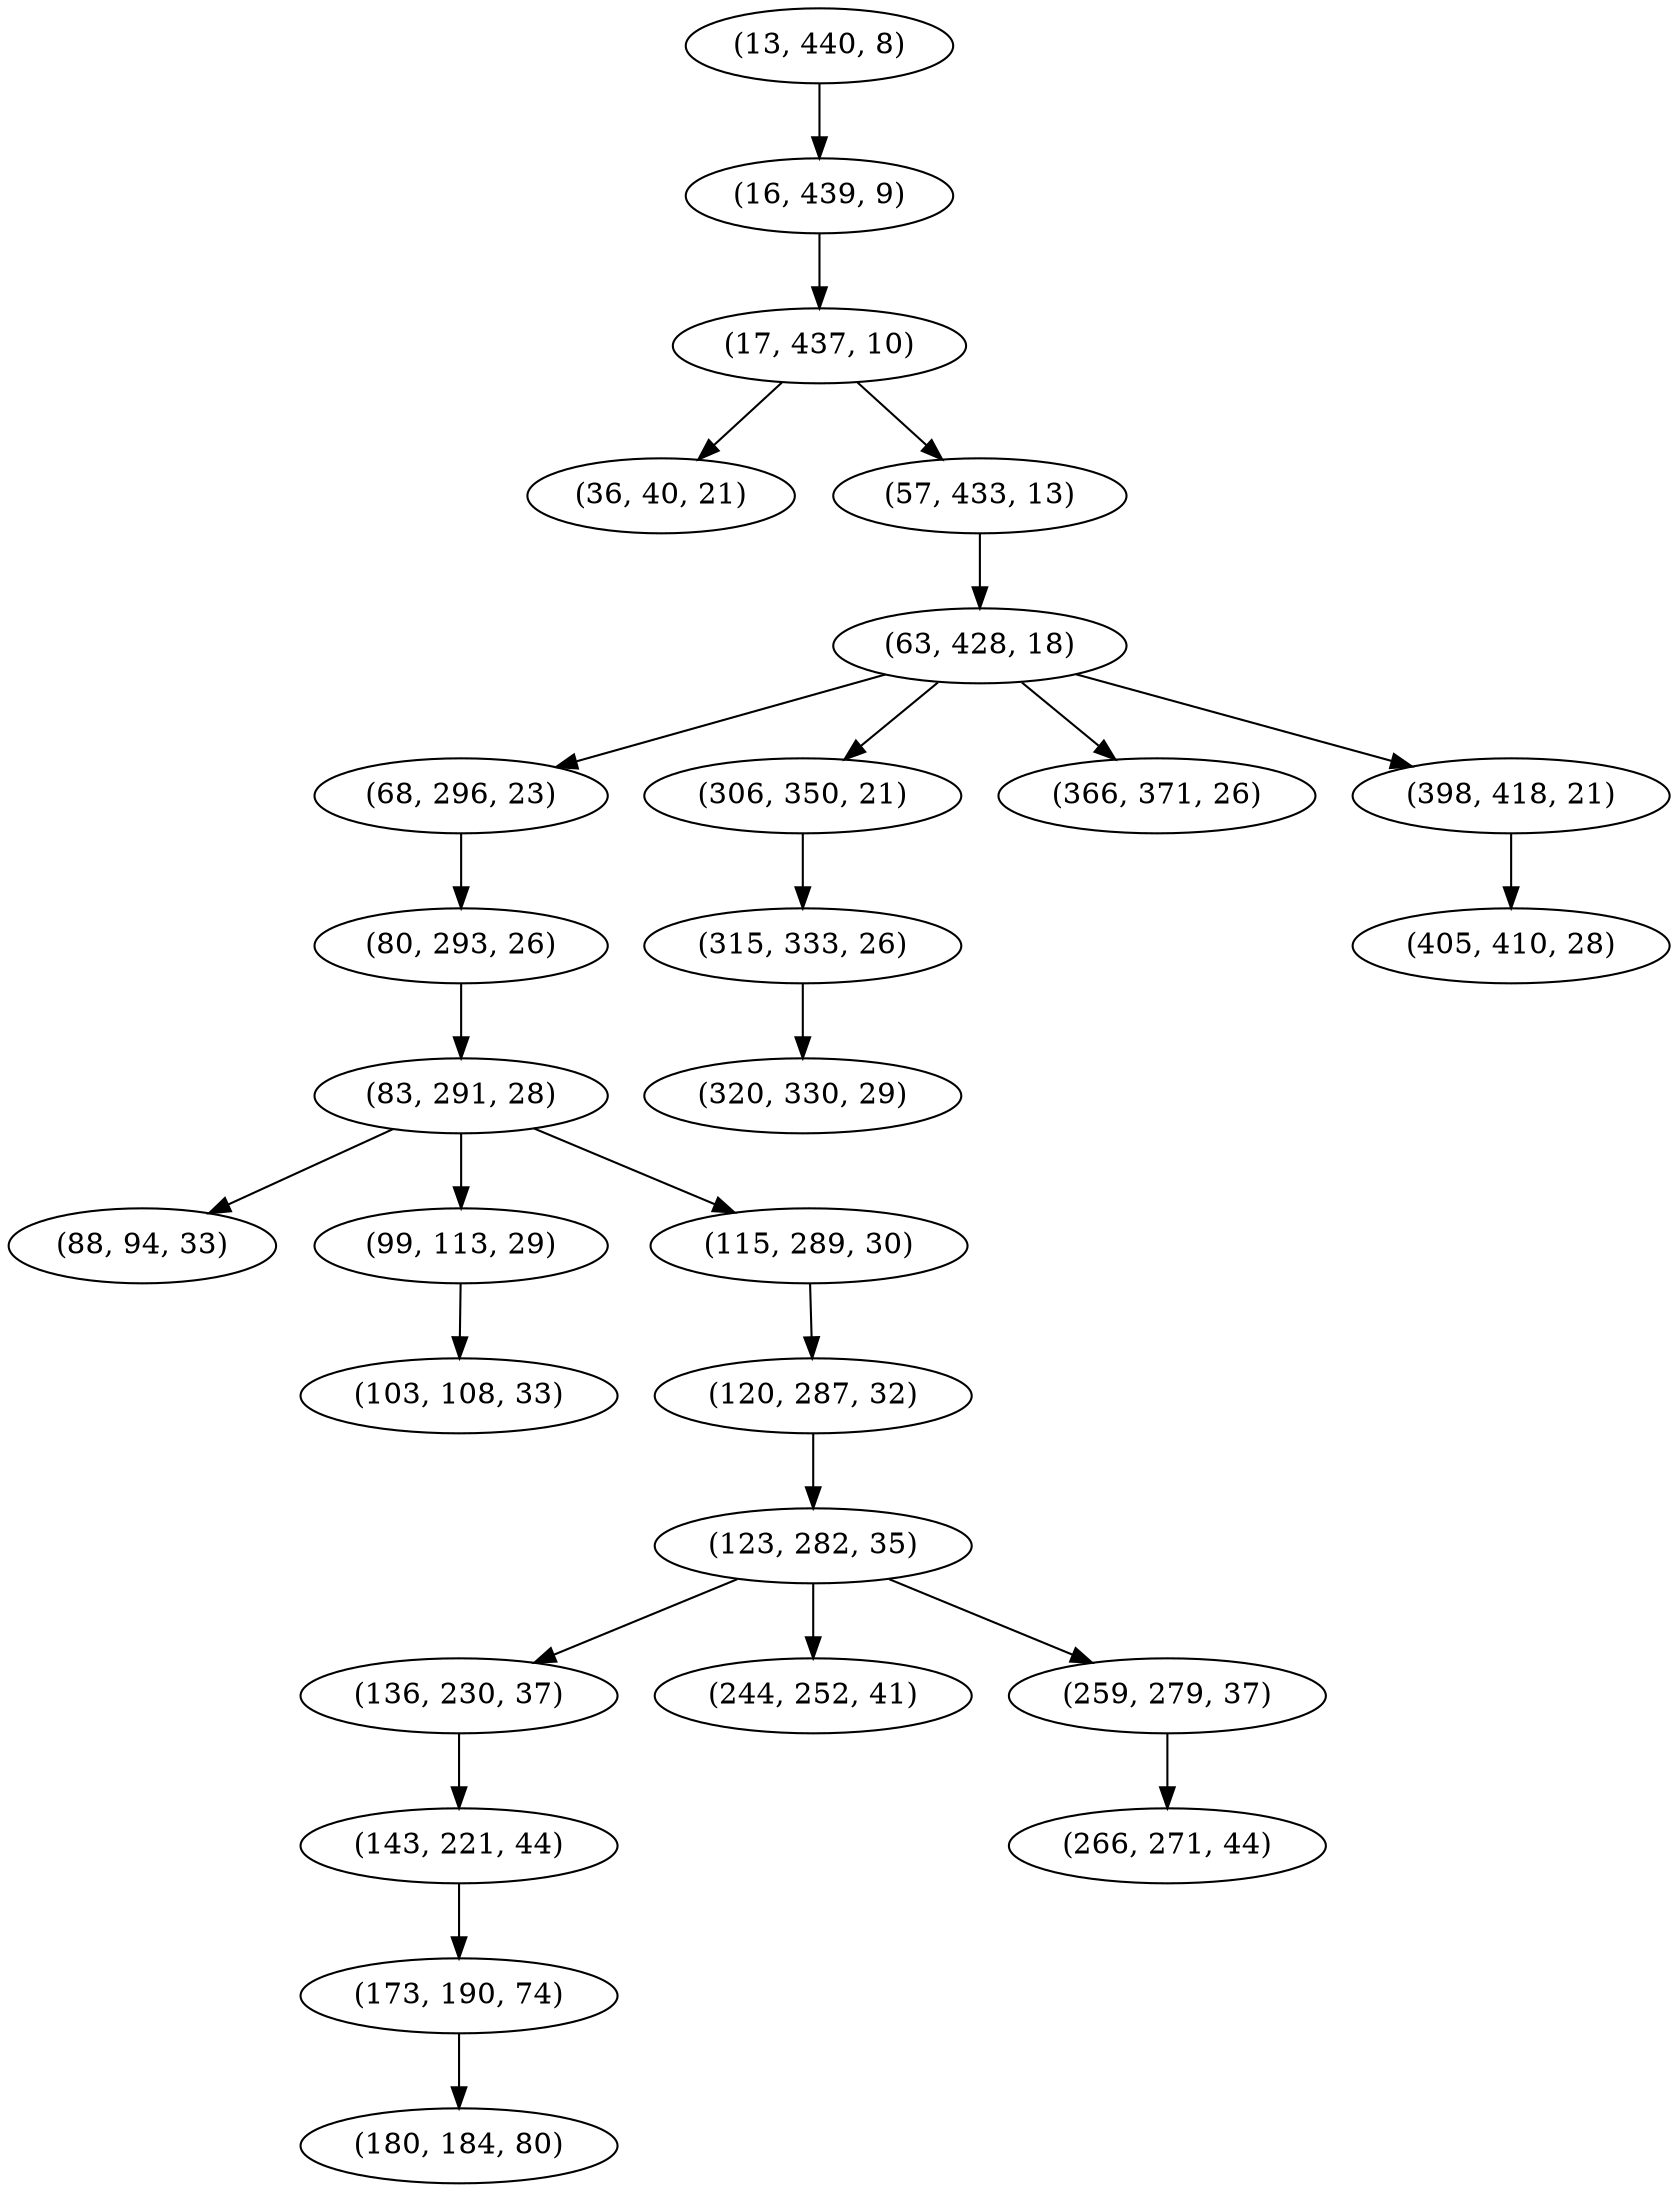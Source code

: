 digraph tree {
    "(13, 440, 8)";
    "(16, 439, 9)";
    "(17, 437, 10)";
    "(36, 40, 21)";
    "(57, 433, 13)";
    "(63, 428, 18)";
    "(68, 296, 23)";
    "(80, 293, 26)";
    "(83, 291, 28)";
    "(88, 94, 33)";
    "(99, 113, 29)";
    "(103, 108, 33)";
    "(115, 289, 30)";
    "(120, 287, 32)";
    "(123, 282, 35)";
    "(136, 230, 37)";
    "(143, 221, 44)";
    "(173, 190, 74)";
    "(180, 184, 80)";
    "(244, 252, 41)";
    "(259, 279, 37)";
    "(266, 271, 44)";
    "(306, 350, 21)";
    "(315, 333, 26)";
    "(320, 330, 29)";
    "(366, 371, 26)";
    "(398, 418, 21)";
    "(405, 410, 28)";
    "(13, 440, 8)" -> "(16, 439, 9)";
    "(16, 439, 9)" -> "(17, 437, 10)";
    "(17, 437, 10)" -> "(36, 40, 21)";
    "(17, 437, 10)" -> "(57, 433, 13)";
    "(57, 433, 13)" -> "(63, 428, 18)";
    "(63, 428, 18)" -> "(68, 296, 23)";
    "(63, 428, 18)" -> "(306, 350, 21)";
    "(63, 428, 18)" -> "(366, 371, 26)";
    "(63, 428, 18)" -> "(398, 418, 21)";
    "(68, 296, 23)" -> "(80, 293, 26)";
    "(80, 293, 26)" -> "(83, 291, 28)";
    "(83, 291, 28)" -> "(88, 94, 33)";
    "(83, 291, 28)" -> "(99, 113, 29)";
    "(83, 291, 28)" -> "(115, 289, 30)";
    "(99, 113, 29)" -> "(103, 108, 33)";
    "(115, 289, 30)" -> "(120, 287, 32)";
    "(120, 287, 32)" -> "(123, 282, 35)";
    "(123, 282, 35)" -> "(136, 230, 37)";
    "(123, 282, 35)" -> "(244, 252, 41)";
    "(123, 282, 35)" -> "(259, 279, 37)";
    "(136, 230, 37)" -> "(143, 221, 44)";
    "(143, 221, 44)" -> "(173, 190, 74)";
    "(173, 190, 74)" -> "(180, 184, 80)";
    "(259, 279, 37)" -> "(266, 271, 44)";
    "(306, 350, 21)" -> "(315, 333, 26)";
    "(315, 333, 26)" -> "(320, 330, 29)";
    "(398, 418, 21)" -> "(405, 410, 28)";
}
